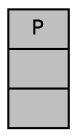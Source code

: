 digraph "P"
{
 // INTERACTIVE_SVG=YES
  bgcolor="transparent";
  edge [fontname="Helvetica",fontsize="10",labelfontname="Helvetica",labelfontsize="10"];
  node [fontname="Helvetica",fontsize="10",shape=record];
  Node2 [label="{P\n||}",height=0.2,width=0.4,color="black", fillcolor="grey75", style="filled", fontcolor="black"];
}
